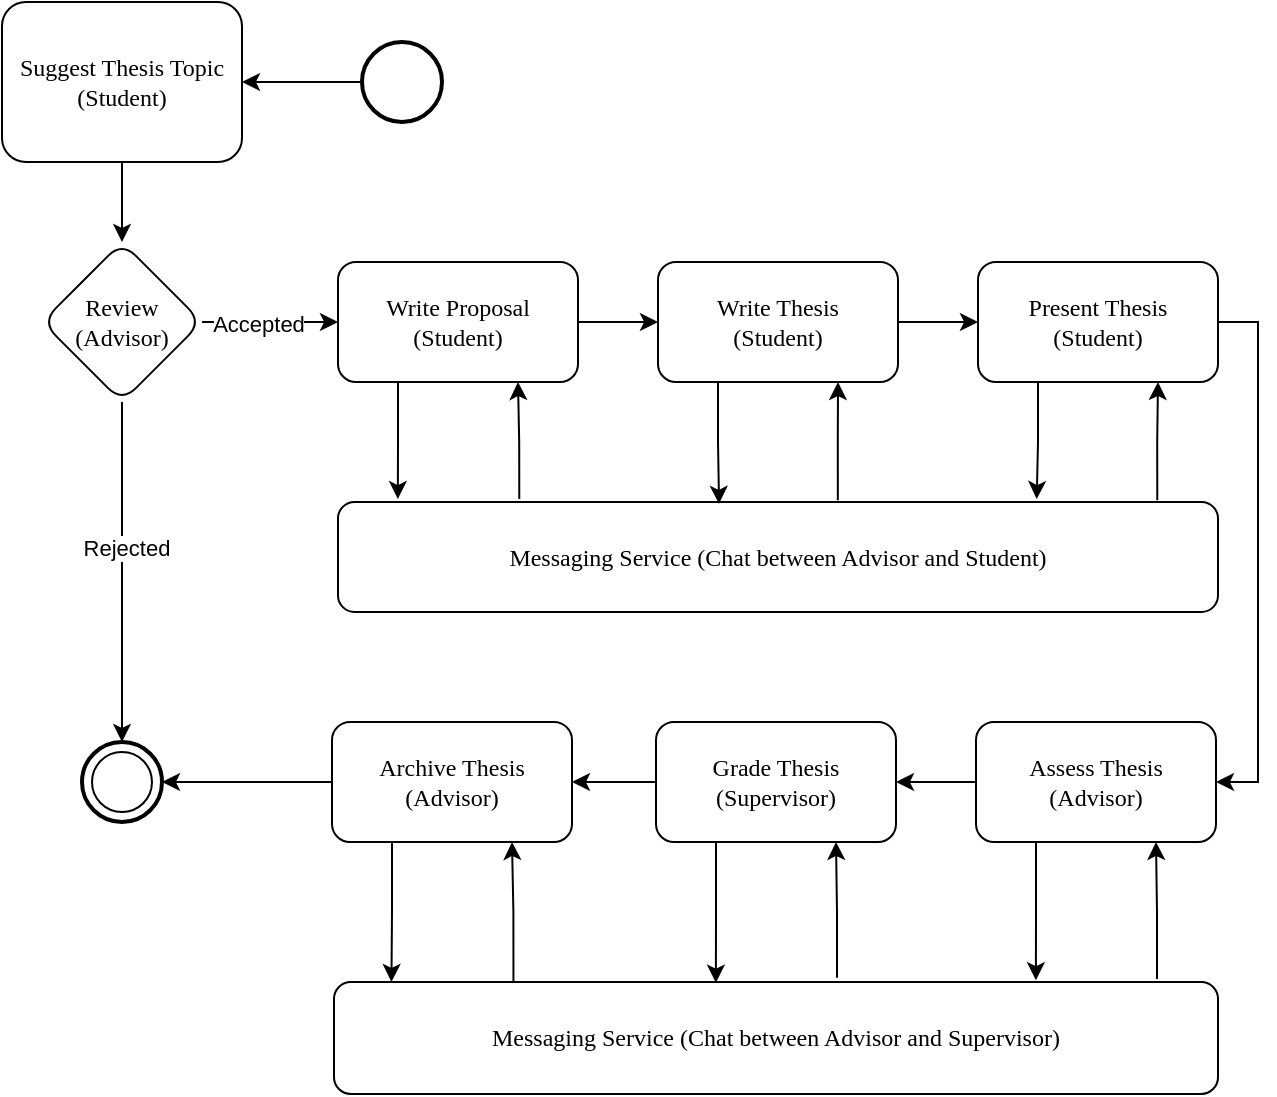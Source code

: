 <mxfile version="24.7.17">
  <diagram name="Page-1" id="8ce9d11a-91a2-4d17-14d8-a56ed91bf033">
    <mxGraphModel dx="1825" dy="843" grid="1" gridSize="10" guides="1" tooltips="1" connect="1" arrows="1" fold="1" page="1" pageScale="1" pageWidth="1100" pageHeight="850" background="none" math="0" shadow="0">
      <root>
        <mxCell id="0" />
        <mxCell id="1" parent="0" />
        <mxCell id="hDUTuJh5oyR0SM-ZfKDi-3" value="" style="edgeStyle=orthogonalEdgeStyle;rounded=0;orthogonalLoop=1;jettySize=auto;html=1;" parent="1" source="17ea667e15c223fc-2" target="hDUTuJh5oyR0SM-ZfKDi-2" edge="1">
          <mxGeometry relative="1" as="geometry" />
        </mxCell>
        <mxCell id="17ea667e15c223fc-2" value="Suggest Thesis Topic&lt;div&gt;(Student)&lt;/div&gt;" style="rounded=1;whiteSpace=wrap;html=1;shadow=0;labelBackgroundColor=none;strokeWidth=1;fontFamily=Verdana;fontSize=12;align=center;" parent="1" vertex="1">
          <mxGeometry x="174" y="10" width="120" height="80" as="geometry" />
        </mxCell>
        <mxCell id="hDUTuJh5oyR0SM-ZfKDi-1" value="Messaging Service (Chat between Advisor and Student)" style="rounded=1;whiteSpace=wrap;html=1;shadow=0;labelBackgroundColor=none;strokeWidth=1;fontFamily=Verdana;fontSize=12;align=center;" parent="1" vertex="1">
          <mxGeometry x="342" y="260" width="440" height="55" as="geometry" />
        </mxCell>
        <mxCell id="hDUTuJh5oyR0SM-ZfKDi-5" value="" style="edgeStyle=orthogonalEdgeStyle;rounded=0;orthogonalLoop=1;jettySize=auto;html=1;entryX=0.5;entryY=0;entryDx=0;entryDy=0;entryPerimeter=0;" parent="1" source="hDUTuJh5oyR0SM-ZfKDi-2" target="CcLqo0Henhs2bKNO0h7r-18" edge="1">
          <mxGeometry relative="1" as="geometry">
            <mxPoint x="234" y="260" as="targetPoint" />
          </mxGeometry>
        </mxCell>
        <mxCell id="hDUTuJh5oyR0SM-ZfKDi-6" value="Rejected" style="edgeLabel;html=1;align=center;verticalAlign=middle;resizable=0;points=[];" parent="hDUTuJh5oyR0SM-ZfKDi-5" vertex="1" connectable="0">
          <mxGeometry x="-0.15" y="2" relative="1" as="geometry">
            <mxPoint as="offset" />
          </mxGeometry>
        </mxCell>
        <mxCell id="hDUTuJh5oyR0SM-ZfKDi-8" value="" style="edgeStyle=orthogonalEdgeStyle;rounded=0;orthogonalLoop=1;jettySize=auto;html=1;" parent="1" source="hDUTuJh5oyR0SM-ZfKDi-2" target="hDUTuJh5oyR0SM-ZfKDi-7" edge="1">
          <mxGeometry relative="1" as="geometry" />
        </mxCell>
        <mxCell id="hDUTuJh5oyR0SM-ZfKDi-9" value="Accepted" style="edgeLabel;html=1;align=center;verticalAlign=middle;resizable=0;points=[];" parent="hDUTuJh5oyR0SM-ZfKDi-8" vertex="1" connectable="0">
          <mxGeometry x="-0.233" y="-1" relative="1" as="geometry">
            <mxPoint x="2" as="offset" />
          </mxGeometry>
        </mxCell>
        <mxCell id="hDUTuJh5oyR0SM-ZfKDi-2" value="Review&lt;div&gt;(Advisor)&lt;/div&gt;" style="rhombus;whiteSpace=wrap;html=1;fontFamily=Verdana;rounded=1;shadow=0;labelBackgroundColor=none;strokeWidth=1;" parent="1" vertex="1">
          <mxGeometry x="194" y="130" width="80" height="80" as="geometry" />
        </mxCell>
        <mxCell id="hDUTuJh5oyR0SM-ZfKDi-13" value="" style="edgeStyle=orthogonalEdgeStyle;rounded=0;orthogonalLoop=1;jettySize=auto;html=1;" parent="1" source="hDUTuJh5oyR0SM-ZfKDi-7" target="hDUTuJh5oyR0SM-ZfKDi-12" edge="1">
          <mxGeometry relative="1" as="geometry" />
        </mxCell>
        <mxCell id="hDUTuJh5oyR0SM-ZfKDi-7" value="Write Proposal&lt;div&gt;(Student)&lt;/div&gt;" style="whiteSpace=wrap;html=1;fontFamily=Verdana;rounded=1;shadow=0;labelBackgroundColor=none;strokeWidth=1;" parent="1" vertex="1">
          <mxGeometry x="342" y="140" width="120" height="60" as="geometry" />
        </mxCell>
        <mxCell id="hDUTuJh5oyR0SM-ZfKDi-15" value="" style="edgeStyle=orthogonalEdgeStyle;rounded=0;orthogonalLoop=1;jettySize=auto;html=1;" parent="1" source="hDUTuJh5oyR0SM-ZfKDi-12" target="hDUTuJh5oyR0SM-ZfKDi-14" edge="1">
          <mxGeometry relative="1" as="geometry" />
        </mxCell>
        <mxCell id="hDUTuJh5oyR0SM-ZfKDi-12" value="Write Thesis&lt;div&gt;(Student)&lt;/div&gt;" style="whiteSpace=wrap;html=1;fontFamily=Verdana;rounded=1;shadow=0;labelBackgroundColor=none;strokeWidth=1;" parent="1" vertex="1">
          <mxGeometry x="502" y="140" width="120" height="60" as="geometry" />
        </mxCell>
        <mxCell id="CcLqo0Henhs2bKNO0h7r-1" style="edgeStyle=orthogonalEdgeStyle;rounded=0;orthogonalLoop=1;jettySize=auto;html=1;exitX=1;exitY=0.5;exitDx=0;exitDy=0;entryX=1;entryY=0.5;entryDx=0;entryDy=0;" edge="1" parent="1" source="hDUTuJh5oyR0SM-ZfKDi-14" target="hDUTuJh5oyR0SM-ZfKDi-16">
          <mxGeometry relative="1" as="geometry" />
        </mxCell>
        <mxCell id="hDUTuJh5oyR0SM-ZfKDi-14" value="Present Thesis&lt;div&gt;(Student)&lt;/div&gt;" style="whiteSpace=wrap;html=1;fontFamily=Verdana;rounded=1;shadow=0;labelBackgroundColor=none;strokeWidth=1;" parent="1" vertex="1">
          <mxGeometry x="662" y="140" width="120" height="60" as="geometry" />
        </mxCell>
        <mxCell id="CcLqo0Henhs2bKNO0h7r-2" style="edgeStyle=orthogonalEdgeStyle;rounded=0;orthogonalLoop=1;jettySize=auto;html=1;exitX=0;exitY=0.5;exitDx=0;exitDy=0;entryX=1;entryY=0.5;entryDx=0;entryDy=0;" edge="1" parent="1" source="hDUTuJh5oyR0SM-ZfKDi-16" target="hDUTuJh5oyR0SM-ZfKDi-18">
          <mxGeometry relative="1" as="geometry" />
        </mxCell>
        <mxCell id="hDUTuJh5oyR0SM-ZfKDi-16" value="Assess Thesis&lt;div&gt;(Advisor)&lt;/div&gt;" style="whiteSpace=wrap;html=1;fontFamily=Verdana;rounded=1;shadow=0;labelBackgroundColor=none;strokeWidth=1;" parent="1" vertex="1">
          <mxGeometry x="661" y="370" width="120" height="60" as="geometry" />
        </mxCell>
        <mxCell id="CcLqo0Henhs2bKNO0h7r-3" style="edgeStyle=orthogonalEdgeStyle;rounded=0;orthogonalLoop=1;jettySize=auto;html=1;exitX=0;exitY=0.5;exitDx=0;exitDy=0;entryX=1;entryY=0.5;entryDx=0;entryDy=0;" edge="1" parent="1" source="hDUTuJh5oyR0SM-ZfKDi-18" target="hDUTuJh5oyR0SM-ZfKDi-20">
          <mxGeometry relative="1" as="geometry" />
        </mxCell>
        <mxCell id="hDUTuJh5oyR0SM-ZfKDi-18" value="Grade Thesis&lt;div&gt;(Supervisor)&lt;/div&gt;" style="whiteSpace=wrap;html=1;fontFamily=Verdana;rounded=1;shadow=0;labelBackgroundColor=none;strokeWidth=1;" parent="1" vertex="1">
          <mxGeometry x="501" y="370" width="120" height="60" as="geometry" />
        </mxCell>
        <mxCell id="hDUTuJh5oyR0SM-ZfKDi-25" value="" style="edgeStyle=orthogonalEdgeStyle;rounded=0;orthogonalLoop=1;jettySize=auto;html=1;entryX=1;entryY=0.5;entryDx=0;entryDy=0;entryPerimeter=0;" parent="1" source="hDUTuJh5oyR0SM-ZfKDi-20" target="CcLqo0Henhs2bKNO0h7r-18" edge="1">
          <mxGeometry relative="1" as="geometry" />
        </mxCell>
        <mxCell id="hDUTuJh5oyR0SM-ZfKDi-20" value="Archive Thesis&lt;div&gt;(Advisor)&lt;/div&gt;" style="whiteSpace=wrap;html=1;fontFamily=Verdana;rounded=1;shadow=0;labelBackgroundColor=none;strokeWidth=1;" parent="1" vertex="1">
          <mxGeometry x="339" y="370" width="120" height="60" as="geometry" />
        </mxCell>
        <mxCell id="hDUTuJh5oyR0SM-ZfKDi-22" value="Messaging Service (Chat between Advisor and Supervisor)" style="whiteSpace=wrap;html=1;fontFamily=Verdana;rounded=1;shadow=0;labelBackgroundColor=none;strokeWidth=1;" parent="1" vertex="1">
          <mxGeometry x="340" y="500" width="442" height="56" as="geometry" />
        </mxCell>
        <mxCell id="CcLqo0Henhs2bKNO0h7r-4" style="edgeStyle=orthogonalEdgeStyle;rounded=0;orthogonalLoop=1;jettySize=auto;html=1;exitX=0.25;exitY=1;exitDx=0;exitDy=0;entryX=0.068;entryY=-0.027;entryDx=0;entryDy=0;entryPerimeter=0;" edge="1" parent="1" source="hDUTuJh5oyR0SM-ZfKDi-7" target="hDUTuJh5oyR0SM-ZfKDi-1">
          <mxGeometry relative="1" as="geometry" />
        </mxCell>
        <mxCell id="CcLqo0Henhs2bKNO0h7r-5" style="edgeStyle=orthogonalEdgeStyle;rounded=0;orthogonalLoop=1;jettySize=auto;html=1;exitX=0.206;exitY=-0.027;exitDx=0;exitDy=0;entryX=0.75;entryY=1;entryDx=0;entryDy=0;exitPerimeter=0;" edge="1" parent="1" source="hDUTuJh5oyR0SM-ZfKDi-1" target="hDUTuJh5oyR0SM-ZfKDi-7">
          <mxGeometry relative="1" as="geometry" />
        </mxCell>
        <mxCell id="CcLqo0Henhs2bKNO0h7r-6" style="edgeStyle=orthogonalEdgeStyle;rounded=0;orthogonalLoop=1;jettySize=auto;html=1;exitX=0.25;exitY=1;exitDx=0;exitDy=0;entryX=0.433;entryY=0.017;entryDx=0;entryDy=0;entryPerimeter=0;" edge="1" parent="1" source="hDUTuJh5oyR0SM-ZfKDi-12" target="hDUTuJh5oyR0SM-ZfKDi-1">
          <mxGeometry relative="1" as="geometry" />
        </mxCell>
        <mxCell id="CcLqo0Henhs2bKNO0h7r-7" style="edgeStyle=orthogonalEdgeStyle;rounded=0;orthogonalLoop=1;jettySize=auto;html=1;exitX=0.568;exitY=-0.016;exitDx=0;exitDy=0;entryX=0.75;entryY=1;entryDx=0;entryDy=0;exitPerimeter=0;" edge="1" parent="1" source="hDUTuJh5oyR0SM-ZfKDi-1" target="hDUTuJh5oyR0SM-ZfKDi-12">
          <mxGeometry relative="1" as="geometry" />
        </mxCell>
        <mxCell id="CcLqo0Henhs2bKNO0h7r-8" style="edgeStyle=orthogonalEdgeStyle;rounded=0;orthogonalLoop=1;jettySize=auto;html=1;exitX=0.25;exitY=1;exitDx=0;exitDy=0;entryX=0.794;entryY=-0.027;entryDx=0;entryDy=0;entryPerimeter=0;" edge="1" parent="1" source="hDUTuJh5oyR0SM-ZfKDi-14" target="hDUTuJh5oyR0SM-ZfKDi-1">
          <mxGeometry relative="1" as="geometry" />
        </mxCell>
        <mxCell id="CcLqo0Henhs2bKNO0h7r-9" style="edgeStyle=orthogonalEdgeStyle;rounded=0;orthogonalLoop=1;jettySize=auto;html=1;exitX=0.931;exitY=-0.016;exitDx=0;exitDy=0;entryX=0.75;entryY=1;entryDx=0;entryDy=0;exitPerimeter=0;" edge="1" parent="1" source="hDUTuJh5oyR0SM-ZfKDi-1" target="hDUTuJh5oyR0SM-ZfKDi-14">
          <mxGeometry relative="1" as="geometry" />
        </mxCell>
        <mxCell id="CcLqo0Henhs2bKNO0h7r-10" style="edgeStyle=orthogonalEdgeStyle;rounded=0;orthogonalLoop=1;jettySize=auto;html=1;exitX=0.25;exitY=1;exitDx=0;exitDy=0;entryX=0.794;entryY=-0.016;entryDx=0;entryDy=0;entryPerimeter=0;" edge="1" parent="1" source="hDUTuJh5oyR0SM-ZfKDi-16" target="hDUTuJh5oyR0SM-ZfKDi-22">
          <mxGeometry relative="1" as="geometry" />
        </mxCell>
        <mxCell id="CcLqo0Henhs2bKNO0h7r-11" style="edgeStyle=orthogonalEdgeStyle;rounded=0;orthogonalLoop=1;jettySize=auto;html=1;exitX=0.931;exitY=-0.027;exitDx=0;exitDy=0;entryX=0.75;entryY=1;entryDx=0;entryDy=0;exitPerimeter=0;" edge="1" parent="1" source="hDUTuJh5oyR0SM-ZfKDi-22" target="hDUTuJh5oyR0SM-ZfKDi-16">
          <mxGeometry relative="1" as="geometry" />
        </mxCell>
        <mxCell id="CcLqo0Henhs2bKNO0h7r-12" style="edgeStyle=orthogonalEdgeStyle;rounded=0;orthogonalLoop=1;jettySize=auto;html=1;exitX=0.25;exitY=1;exitDx=0;exitDy=0;entryX=0.432;entryY=0.006;entryDx=0;entryDy=0;entryPerimeter=0;" edge="1" parent="1" source="hDUTuJh5oyR0SM-ZfKDi-18" target="hDUTuJh5oyR0SM-ZfKDi-22">
          <mxGeometry relative="1" as="geometry" />
        </mxCell>
        <mxCell id="CcLqo0Henhs2bKNO0h7r-13" style="edgeStyle=orthogonalEdgeStyle;rounded=0;orthogonalLoop=1;jettySize=auto;html=1;exitX=0.569;exitY=-0.037;exitDx=0;exitDy=0;entryX=0.75;entryY=1;entryDx=0;entryDy=0;exitPerimeter=0;" edge="1" parent="1" source="hDUTuJh5oyR0SM-ZfKDi-22" target="hDUTuJh5oyR0SM-ZfKDi-18">
          <mxGeometry relative="1" as="geometry" />
        </mxCell>
        <mxCell id="CcLqo0Henhs2bKNO0h7r-14" style="edgeStyle=orthogonalEdgeStyle;rounded=0;orthogonalLoop=1;jettySize=auto;html=1;exitX=0.25;exitY=1;exitDx=0;exitDy=0;entryX=0.065;entryY=0;entryDx=0;entryDy=0;entryPerimeter=0;" edge="1" parent="1" source="hDUTuJh5oyR0SM-ZfKDi-20" target="hDUTuJh5oyR0SM-ZfKDi-22">
          <mxGeometry relative="1" as="geometry" />
        </mxCell>
        <mxCell id="CcLqo0Henhs2bKNO0h7r-16" style="edgeStyle=orthogonalEdgeStyle;rounded=0;orthogonalLoop=1;jettySize=auto;html=1;exitX=0.203;exitY=0.006;exitDx=0;exitDy=0;entryX=0.75;entryY=1;entryDx=0;entryDy=0;exitPerimeter=0;" edge="1" parent="1" source="hDUTuJh5oyR0SM-ZfKDi-22" target="hDUTuJh5oyR0SM-ZfKDi-20">
          <mxGeometry relative="1" as="geometry" />
        </mxCell>
        <mxCell id="CcLqo0Henhs2bKNO0h7r-19" style="edgeStyle=orthogonalEdgeStyle;rounded=0;orthogonalLoop=1;jettySize=auto;html=1;exitX=0;exitY=0.5;exitDx=0;exitDy=0;exitPerimeter=0;entryX=1;entryY=0.5;entryDx=0;entryDy=0;" edge="1" parent="1" source="CcLqo0Henhs2bKNO0h7r-17" target="17ea667e15c223fc-2">
          <mxGeometry relative="1" as="geometry" />
        </mxCell>
        <mxCell id="CcLqo0Henhs2bKNO0h7r-17" value="" style="strokeWidth=2;html=1;shape=mxgraph.flowchart.start_2;whiteSpace=wrap;" vertex="1" parent="1">
          <mxGeometry x="354" y="30" width="40" height="40" as="geometry" />
        </mxCell>
        <mxCell id="CcLqo0Henhs2bKNO0h7r-18" value="" style="strokeWidth=2;html=1;shape=mxgraph.flowchart.start_2;whiteSpace=wrap;" vertex="1" parent="1">
          <mxGeometry x="214" y="380" width="40" height="40" as="geometry" />
        </mxCell>
        <mxCell id="hDUTuJh5oyR0SM-ZfKDi-24" value="" style="ellipse;whiteSpace=wrap;html=1;fontFamily=Verdana;rounded=1;shadow=0;labelBackgroundColor=none;strokeWidth=1;" parent="1" vertex="1">
          <mxGeometry x="219" y="385" width="30" height="30" as="geometry" />
        </mxCell>
      </root>
    </mxGraphModel>
  </diagram>
</mxfile>
